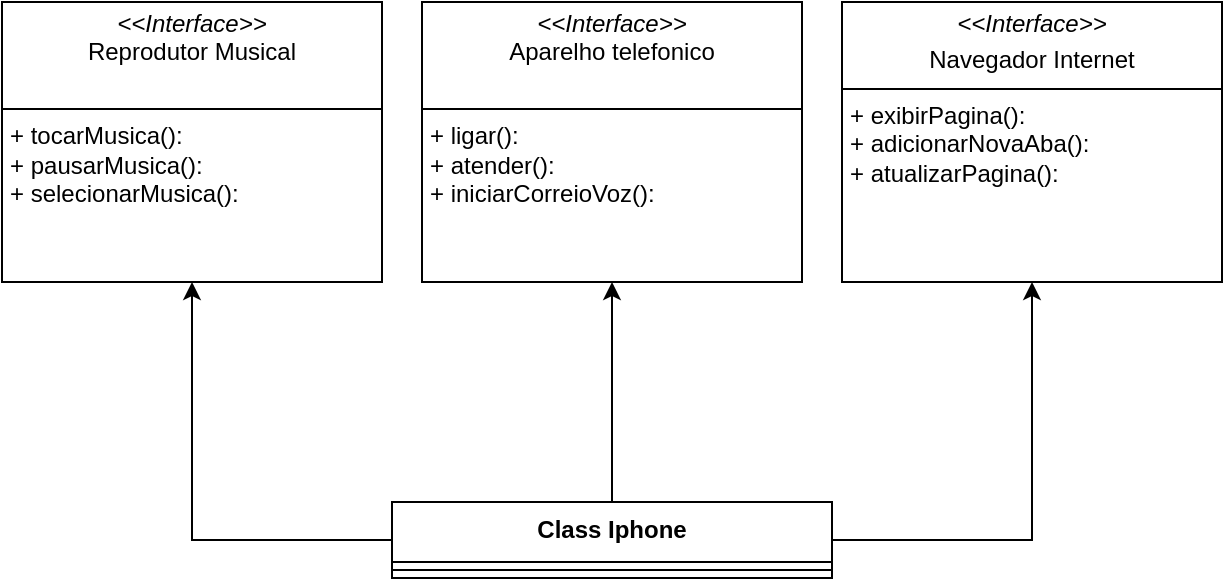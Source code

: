 <mxfile version="24.3.1" type="github">
  <diagram id="C5RBs43oDa-KdzZeNtuy" name="Page-1">
    <mxGraphModel dx="1434" dy="738" grid="1" gridSize="10" guides="1" tooltips="1" connect="1" arrows="1" fold="1" page="1" pageScale="1" pageWidth="827" pageHeight="1169" background="none" math="0" shadow="0">
      <root>
        <mxCell id="WIyWlLk6GJQsqaUBKTNV-0" />
        <mxCell id="WIyWlLk6GJQsqaUBKTNV-1" parent="WIyWlLk6GJQsqaUBKTNV-0" />
        <mxCell id="TE8aiFfsMPfTxetrDD0_-8" value="&lt;p style=&quot;margin:0px;margin-top:4px;text-align:center;&quot;&gt;&lt;i&gt;&amp;lt;&amp;lt;Interface&amp;gt;&amp;gt;&lt;/i&gt;&lt;br&gt;Reprodutor Musical&lt;/p&gt;&lt;p style=&quot;margin:0px;margin-left:4px;&quot;&gt;&lt;br&gt;&lt;/p&gt;&lt;hr size=&quot;1&quot; style=&quot;border-style:solid;&quot;&gt;&lt;p style=&quot;margin:0px;margin-left:4px;&quot;&gt;+ tocarMusica():&lt;br&gt;+ pausarMusica():&lt;/p&gt;&lt;p style=&quot;margin:0px;margin-left:4px;&quot;&gt;+ selecionarMusica():&lt;br&gt;&lt;/p&gt;" style="verticalAlign=top;align=left;overflow=fill;html=1;whiteSpace=wrap;" vertex="1" parent="WIyWlLk6GJQsqaUBKTNV-1">
          <mxGeometry x="80" y="120" width="190" height="140" as="geometry" />
        </mxCell>
        <mxCell id="TE8aiFfsMPfTxetrDD0_-9" value="&lt;p style=&quot;margin:0px;margin-top:4px;text-align:center;&quot;&gt;&lt;i&gt;&amp;lt;&amp;lt;Interface&amp;gt;&amp;gt;&lt;/i&gt;&lt;br&gt;Aparelho telefonico&lt;/p&gt;&lt;p style=&quot;margin:0px;margin-left:4px;&quot;&gt;&lt;br&gt;&lt;/p&gt;&lt;hr size=&quot;1&quot; style=&quot;border-style:solid;&quot;&gt;&lt;p style=&quot;margin:0px;margin-left:4px;&quot;&gt;+ ligar():&lt;br&gt;+ atender():&lt;/p&gt;&lt;p style=&quot;margin:0px;margin-left:4px;&quot;&gt;+ iniciarCorreioVoz():&lt;br&gt;&lt;/p&gt;" style="verticalAlign=top;align=left;overflow=fill;html=1;whiteSpace=wrap;" vertex="1" parent="WIyWlLk6GJQsqaUBKTNV-1">
          <mxGeometry x="290" y="120" width="190" height="140" as="geometry" />
        </mxCell>
        <mxCell id="TE8aiFfsMPfTxetrDD0_-10" value="&lt;p style=&quot;margin:0px;margin-top:4px;text-align:center;&quot;&gt;&lt;i&gt;&amp;lt;&amp;lt;Interface&amp;gt;&amp;gt;&lt;/i&gt;&lt;br&gt;&lt;/p&gt;&lt;p style=&quot;margin:0px;margin-top:4px;text-align:center;&quot;&gt;Navegador Internet&lt;/p&gt;&lt;hr size=&quot;1&quot; style=&quot;border-style:solid;&quot;&gt;&lt;p style=&quot;margin:0px;margin-left:4px;&quot;&gt;+ exibirPagina():&lt;br&gt;+ adicionarNovaAba():&lt;/p&gt;&lt;p style=&quot;margin:0px;margin-left:4px;&quot;&gt;+ atualizarPagina():&lt;br&gt;&lt;/p&gt;" style="verticalAlign=top;align=left;overflow=fill;html=1;whiteSpace=wrap;" vertex="1" parent="WIyWlLk6GJQsqaUBKTNV-1">
          <mxGeometry x="500" y="120" width="190" height="140" as="geometry" />
        </mxCell>
        <mxCell id="TE8aiFfsMPfTxetrDD0_-16" style="edgeStyle=orthogonalEdgeStyle;rounded=0;orthogonalLoop=1;jettySize=auto;html=1;entryX=0.5;entryY=1;entryDx=0;entryDy=0;" edge="1" parent="WIyWlLk6GJQsqaUBKTNV-1" source="TE8aiFfsMPfTxetrDD0_-11" target="TE8aiFfsMPfTxetrDD0_-10">
          <mxGeometry relative="1" as="geometry" />
        </mxCell>
        <mxCell id="TE8aiFfsMPfTxetrDD0_-17" style="edgeStyle=orthogonalEdgeStyle;rounded=0;orthogonalLoop=1;jettySize=auto;html=1;entryX=0.5;entryY=1;entryDx=0;entryDy=0;" edge="1" parent="WIyWlLk6GJQsqaUBKTNV-1" source="TE8aiFfsMPfTxetrDD0_-11" target="TE8aiFfsMPfTxetrDD0_-9">
          <mxGeometry relative="1" as="geometry" />
        </mxCell>
        <mxCell id="TE8aiFfsMPfTxetrDD0_-18" style="edgeStyle=orthogonalEdgeStyle;rounded=0;orthogonalLoop=1;jettySize=auto;html=1;entryX=0.5;entryY=1;entryDx=0;entryDy=0;" edge="1" parent="WIyWlLk6GJQsqaUBKTNV-1" source="TE8aiFfsMPfTxetrDD0_-11" target="TE8aiFfsMPfTxetrDD0_-8">
          <mxGeometry relative="1" as="geometry" />
        </mxCell>
        <mxCell id="TE8aiFfsMPfTxetrDD0_-11" value="Class&amp;nbsp;&lt;span style=&quot;background-color: initial;&quot;&gt;Iphone&lt;/span&gt;" style="swimlane;fontStyle=1;align=center;verticalAlign=top;childLayout=stackLayout;horizontal=1;startSize=30;horizontalStack=0;resizeParent=1;resizeParentMax=0;resizeLast=0;collapsible=1;marginBottom=0;whiteSpace=wrap;html=1;" vertex="1" parent="WIyWlLk6GJQsqaUBKTNV-1">
          <mxGeometry x="275" y="370" width="220" height="38" as="geometry" />
        </mxCell>
        <mxCell id="TE8aiFfsMPfTxetrDD0_-13" value="" style="line;strokeWidth=1;fillColor=none;align=left;verticalAlign=middle;spacingTop=-1;spacingLeft=3;spacingRight=3;rotatable=0;labelPosition=right;points=[];portConstraint=eastwest;strokeColor=inherit;" vertex="1" parent="TE8aiFfsMPfTxetrDD0_-11">
          <mxGeometry y="30" width="220" height="8" as="geometry" />
        </mxCell>
      </root>
    </mxGraphModel>
  </diagram>
</mxfile>
